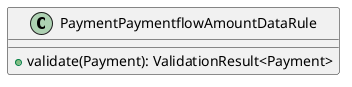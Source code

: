 @startuml

    class PaymentPaymentflowAmountDataRule [[PaymentPaymentflowAmountDataRule.html]] {
        +validate(Payment): ValidationResult<Payment>
    }

@enduml
